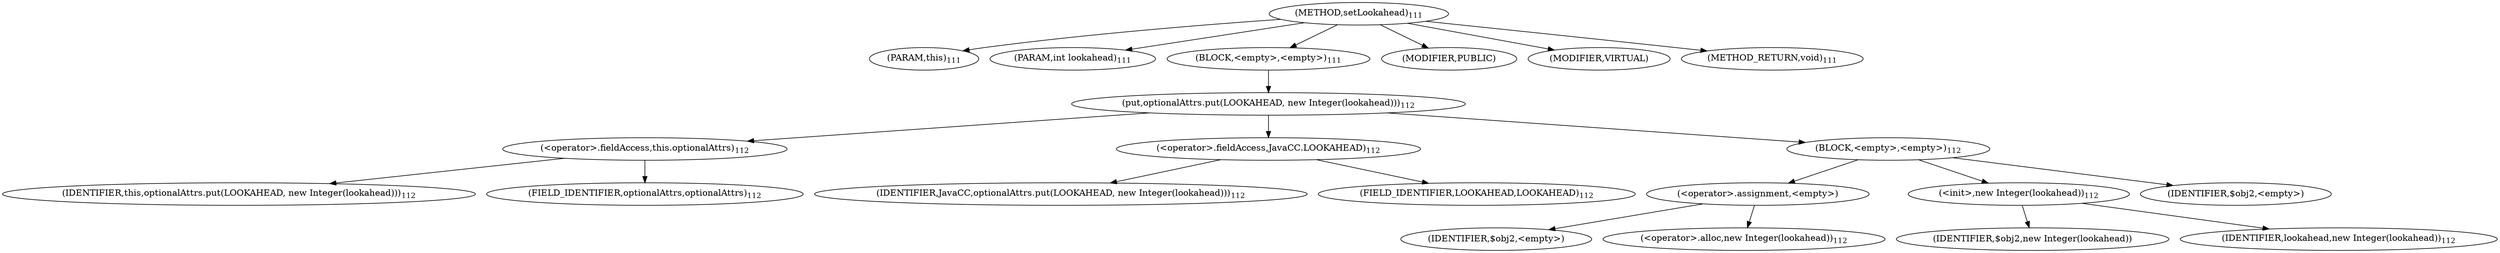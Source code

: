 digraph "setLookahead" {  
"167" [label = <(METHOD,setLookahead)<SUB>111</SUB>> ]
"168" [label = <(PARAM,this)<SUB>111</SUB>> ]
"169" [label = <(PARAM,int lookahead)<SUB>111</SUB>> ]
"170" [label = <(BLOCK,&lt;empty&gt;,&lt;empty&gt;)<SUB>111</SUB>> ]
"171" [label = <(put,optionalAttrs.put(LOOKAHEAD, new Integer(lookahead)))<SUB>112</SUB>> ]
"172" [label = <(&lt;operator&gt;.fieldAccess,this.optionalAttrs)<SUB>112</SUB>> ]
"173" [label = <(IDENTIFIER,this,optionalAttrs.put(LOOKAHEAD, new Integer(lookahead)))<SUB>112</SUB>> ]
"174" [label = <(FIELD_IDENTIFIER,optionalAttrs,optionalAttrs)<SUB>112</SUB>> ]
"175" [label = <(&lt;operator&gt;.fieldAccess,JavaCC.LOOKAHEAD)<SUB>112</SUB>> ]
"176" [label = <(IDENTIFIER,JavaCC,optionalAttrs.put(LOOKAHEAD, new Integer(lookahead)))<SUB>112</SUB>> ]
"177" [label = <(FIELD_IDENTIFIER,LOOKAHEAD,LOOKAHEAD)<SUB>112</SUB>> ]
"178" [label = <(BLOCK,&lt;empty&gt;,&lt;empty&gt;)<SUB>112</SUB>> ]
"179" [label = <(&lt;operator&gt;.assignment,&lt;empty&gt;)> ]
"180" [label = <(IDENTIFIER,$obj2,&lt;empty&gt;)> ]
"181" [label = <(&lt;operator&gt;.alloc,new Integer(lookahead))<SUB>112</SUB>> ]
"182" [label = <(&lt;init&gt;,new Integer(lookahead))<SUB>112</SUB>> ]
"183" [label = <(IDENTIFIER,$obj2,new Integer(lookahead))> ]
"184" [label = <(IDENTIFIER,lookahead,new Integer(lookahead))<SUB>112</SUB>> ]
"185" [label = <(IDENTIFIER,$obj2,&lt;empty&gt;)> ]
"186" [label = <(MODIFIER,PUBLIC)> ]
"187" [label = <(MODIFIER,VIRTUAL)> ]
"188" [label = <(METHOD_RETURN,void)<SUB>111</SUB>> ]
  "167" -> "168" 
  "167" -> "169" 
  "167" -> "170" 
  "167" -> "186" 
  "167" -> "187" 
  "167" -> "188" 
  "170" -> "171" 
  "171" -> "172" 
  "171" -> "175" 
  "171" -> "178" 
  "172" -> "173" 
  "172" -> "174" 
  "175" -> "176" 
  "175" -> "177" 
  "178" -> "179" 
  "178" -> "182" 
  "178" -> "185" 
  "179" -> "180" 
  "179" -> "181" 
  "182" -> "183" 
  "182" -> "184" 
}

